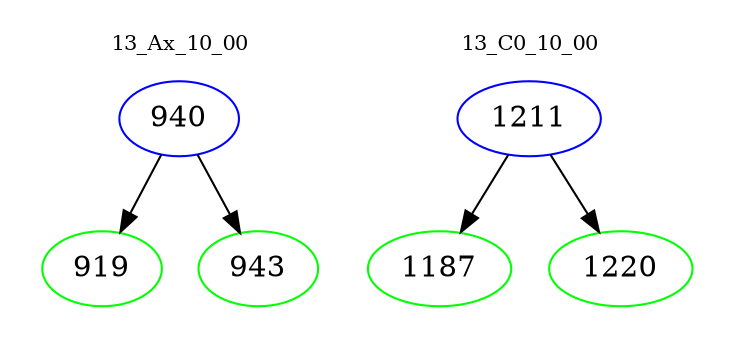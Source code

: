digraph{
subgraph cluster_0 {
color = white
label = "13_Ax_10_00";
fontsize=10;
T0_940 [label="940", color="blue"]
T0_940 -> T0_919 [color="black"]
T0_919 [label="919", color="green"]
T0_940 -> T0_943 [color="black"]
T0_943 [label="943", color="green"]
}
subgraph cluster_1 {
color = white
label = "13_C0_10_00";
fontsize=10;
T1_1211 [label="1211", color="blue"]
T1_1211 -> T1_1187 [color="black"]
T1_1187 [label="1187", color="green"]
T1_1211 -> T1_1220 [color="black"]
T1_1220 [label="1220", color="green"]
}
}
